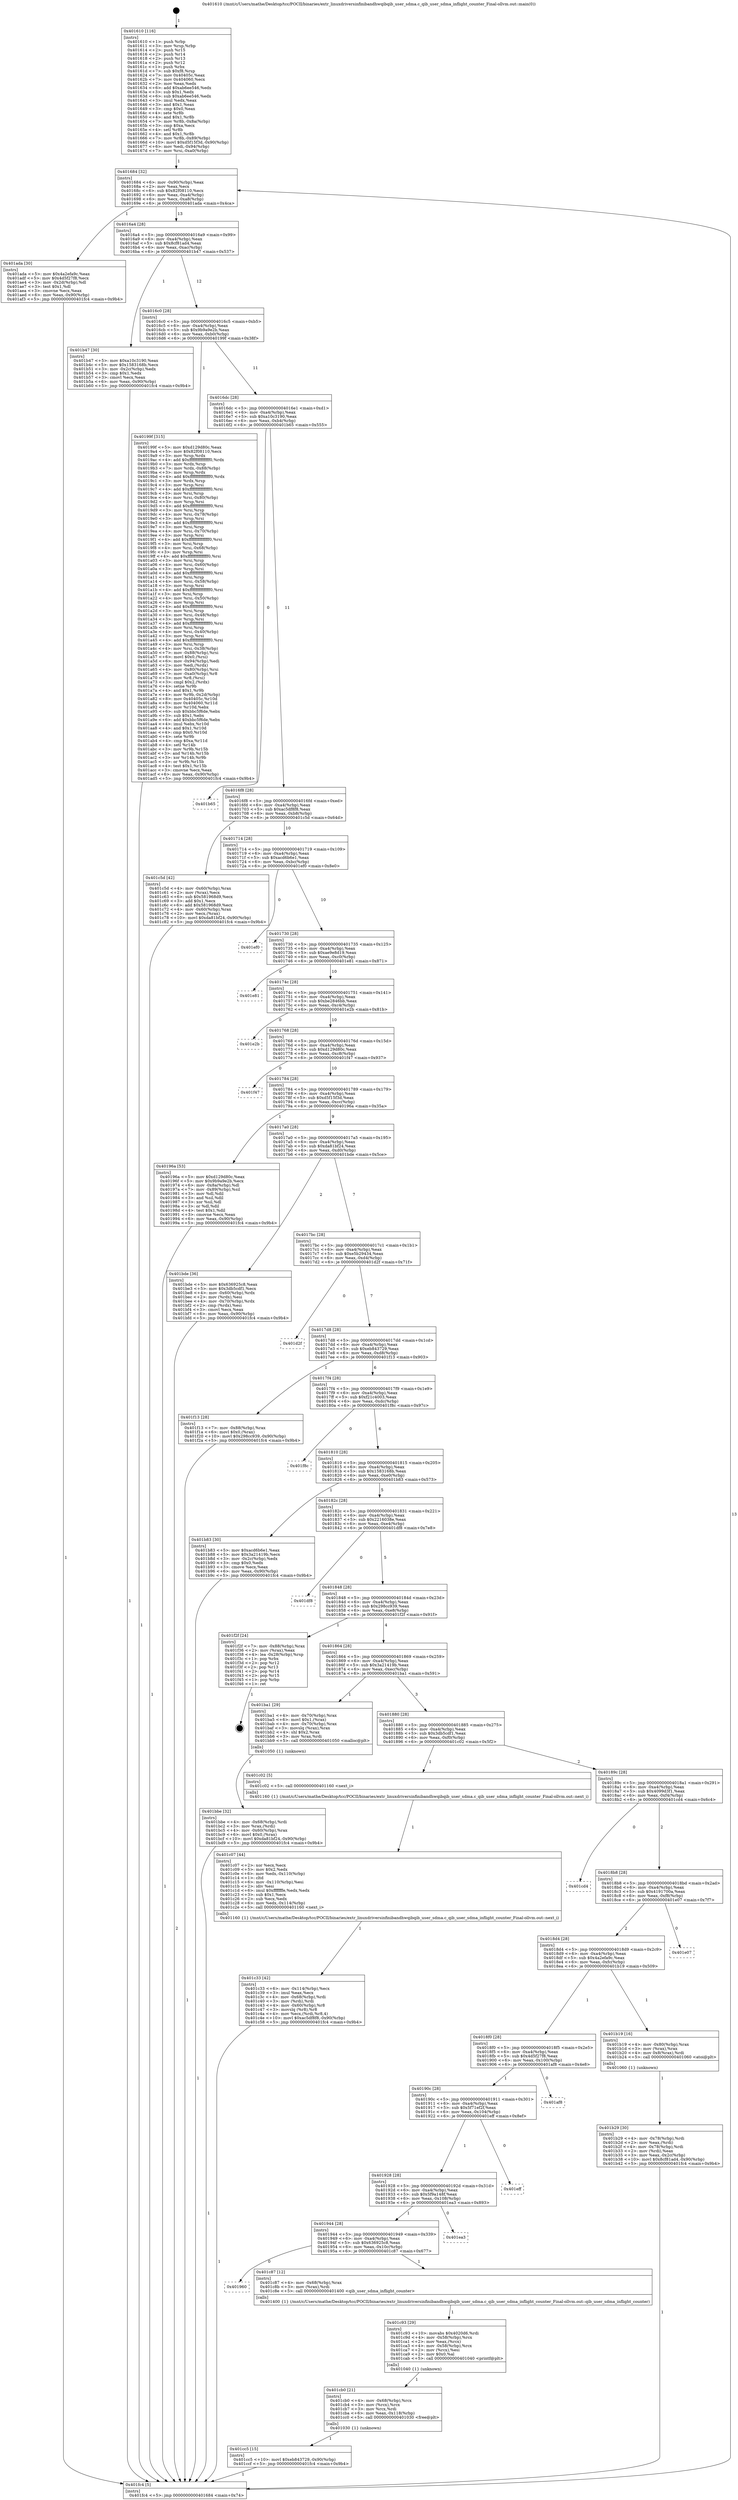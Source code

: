 digraph "0x401610" {
  label = "0x401610 (/mnt/c/Users/mathe/Desktop/tcc/POCII/binaries/extr_linuxdriversinfinibandhwqibqib_user_sdma.c_qib_user_sdma_inflight_counter_Final-ollvm.out::main(0))"
  labelloc = "t"
  node[shape=record]

  Entry [label="",width=0.3,height=0.3,shape=circle,fillcolor=black,style=filled]
  "0x401684" [label="{
     0x401684 [32]\l
     | [instrs]\l
     &nbsp;&nbsp;0x401684 \<+6\>: mov -0x90(%rbp),%eax\l
     &nbsp;&nbsp;0x40168a \<+2\>: mov %eax,%ecx\l
     &nbsp;&nbsp;0x40168c \<+6\>: sub $0x82f08110,%ecx\l
     &nbsp;&nbsp;0x401692 \<+6\>: mov %eax,-0xa4(%rbp)\l
     &nbsp;&nbsp;0x401698 \<+6\>: mov %ecx,-0xa8(%rbp)\l
     &nbsp;&nbsp;0x40169e \<+6\>: je 0000000000401ada \<main+0x4ca\>\l
  }"]
  "0x401ada" [label="{
     0x401ada [30]\l
     | [instrs]\l
     &nbsp;&nbsp;0x401ada \<+5\>: mov $0x4a2efa9c,%eax\l
     &nbsp;&nbsp;0x401adf \<+5\>: mov $0x4d5f27f8,%ecx\l
     &nbsp;&nbsp;0x401ae4 \<+3\>: mov -0x2d(%rbp),%dl\l
     &nbsp;&nbsp;0x401ae7 \<+3\>: test $0x1,%dl\l
     &nbsp;&nbsp;0x401aea \<+3\>: cmovne %ecx,%eax\l
     &nbsp;&nbsp;0x401aed \<+6\>: mov %eax,-0x90(%rbp)\l
     &nbsp;&nbsp;0x401af3 \<+5\>: jmp 0000000000401fc4 \<main+0x9b4\>\l
  }"]
  "0x4016a4" [label="{
     0x4016a4 [28]\l
     | [instrs]\l
     &nbsp;&nbsp;0x4016a4 \<+5\>: jmp 00000000004016a9 \<main+0x99\>\l
     &nbsp;&nbsp;0x4016a9 \<+6\>: mov -0xa4(%rbp),%eax\l
     &nbsp;&nbsp;0x4016af \<+5\>: sub $0x8cf81ad4,%eax\l
     &nbsp;&nbsp;0x4016b4 \<+6\>: mov %eax,-0xac(%rbp)\l
     &nbsp;&nbsp;0x4016ba \<+6\>: je 0000000000401b47 \<main+0x537\>\l
  }"]
  Exit [label="",width=0.3,height=0.3,shape=circle,fillcolor=black,style=filled,peripheries=2]
  "0x401b47" [label="{
     0x401b47 [30]\l
     | [instrs]\l
     &nbsp;&nbsp;0x401b47 \<+5\>: mov $0xa10c3190,%eax\l
     &nbsp;&nbsp;0x401b4c \<+5\>: mov $0x1583168b,%ecx\l
     &nbsp;&nbsp;0x401b51 \<+3\>: mov -0x2c(%rbp),%edx\l
     &nbsp;&nbsp;0x401b54 \<+3\>: cmp $0x1,%edx\l
     &nbsp;&nbsp;0x401b57 \<+3\>: cmovl %ecx,%eax\l
     &nbsp;&nbsp;0x401b5a \<+6\>: mov %eax,-0x90(%rbp)\l
     &nbsp;&nbsp;0x401b60 \<+5\>: jmp 0000000000401fc4 \<main+0x9b4\>\l
  }"]
  "0x4016c0" [label="{
     0x4016c0 [28]\l
     | [instrs]\l
     &nbsp;&nbsp;0x4016c0 \<+5\>: jmp 00000000004016c5 \<main+0xb5\>\l
     &nbsp;&nbsp;0x4016c5 \<+6\>: mov -0xa4(%rbp),%eax\l
     &nbsp;&nbsp;0x4016cb \<+5\>: sub $0x9b9a9e2b,%eax\l
     &nbsp;&nbsp;0x4016d0 \<+6\>: mov %eax,-0xb0(%rbp)\l
     &nbsp;&nbsp;0x4016d6 \<+6\>: je 000000000040199f \<main+0x38f\>\l
  }"]
  "0x401cc5" [label="{
     0x401cc5 [15]\l
     | [instrs]\l
     &nbsp;&nbsp;0x401cc5 \<+10\>: movl $0xeb843729,-0x90(%rbp)\l
     &nbsp;&nbsp;0x401ccf \<+5\>: jmp 0000000000401fc4 \<main+0x9b4\>\l
  }"]
  "0x40199f" [label="{
     0x40199f [315]\l
     | [instrs]\l
     &nbsp;&nbsp;0x40199f \<+5\>: mov $0xd129d80c,%eax\l
     &nbsp;&nbsp;0x4019a4 \<+5\>: mov $0x82f08110,%ecx\l
     &nbsp;&nbsp;0x4019a9 \<+3\>: mov %rsp,%rdx\l
     &nbsp;&nbsp;0x4019ac \<+4\>: add $0xfffffffffffffff0,%rdx\l
     &nbsp;&nbsp;0x4019b0 \<+3\>: mov %rdx,%rsp\l
     &nbsp;&nbsp;0x4019b3 \<+7\>: mov %rdx,-0x88(%rbp)\l
     &nbsp;&nbsp;0x4019ba \<+3\>: mov %rsp,%rdx\l
     &nbsp;&nbsp;0x4019bd \<+4\>: add $0xfffffffffffffff0,%rdx\l
     &nbsp;&nbsp;0x4019c1 \<+3\>: mov %rdx,%rsp\l
     &nbsp;&nbsp;0x4019c4 \<+3\>: mov %rsp,%rsi\l
     &nbsp;&nbsp;0x4019c7 \<+4\>: add $0xfffffffffffffff0,%rsi\l
     &nbsp;&nbsp;0x4019cb \<+3\>: mov %rsi,%rsp\l
     &nbsp;&nbsp;0x4019ce \<+4\>: mov %rsi,-0x80(%rbp)\l
     &nbsp;&nbsp;0x4019d2 \<+3\>: mov %rsp,%rsi\l
     &nbsp;&nbsp;0x4019d5 \<+4\>: add $0xfffffffffffffff0,%rsi\l
     &nbsp;&nbsp;0x4019d9 \<+3\>: mov %rsi,%rsp\l
     &nbsp;&nbsp;0x4019dc \<+4\>: mov %rsi,-0x78(%rbp)\l
     &nbsp;&nbsp;0x4019e0 \<+3\>: mov %rsp,%rsi\l
     &nbsp;&nbsp;0x4019e3 \<+4\>: add $0xfffffffffffffff0,%rsi\l
     &nbsp;&nbsp;0x4019e7 \<+3\>: mov %rsi,%rsp\l
     &nbsp;&nbsp;0x4019ea \<+4\>: mov %rsi,-0x70(%rbp)\l
     &nbsp;&nbsp;0x4019ee \<+3\>: mov %rsp,%rsi\l
     &nbsp;&nbsp;0x4019f1 \<+4\>: add $0xfffffffffffffff0,%rsi\l
     &nbsp;&nbsp;0x4019f5 \<+3\>: mov %rsi,%rsp\l
     &nbsp;&nbsp;0x4019f8 \<+4\>: mov %rsi,-0x68(%rbp)\l
     &nbsp;&nbsp;0x4019fc \<+3\>: mov %rsp,%rsi\l
     &nbsp;&nbsp;0x4019ff \<+4\>: add $0xfffffffffffffff0,%rsi\l
     &nbsp;&nbsp;0x401a03 \<+3\>: mov %rsi,%rsp\l
     &nbsp;&nbsp;0x401a06 \<+4\>: mov %rsi,-0x60(%rbp)\l
     &nbsp;&nbsp;0x401a0a \<+3\>: mov %rsp,%rsi\l
     &nbsp;&nbsp;0x401a0d \<+4\>: add $0xfffffffffffffff0,%rsi\l
     &nbsp;&nbsp;0x401a11 \<+3\>: mov %rsi,%rsp\l
     &nbsp;&nbsp;0x401a14 \<+4\>: mov %rsi,-0x58(%rbp)\l
     &nbsp;&nbsp;0x401a18 \<+3\>: mov %rsp,%rsi\l
     &nbsp;&nbsp;0x401a1b \<+4\>: add $0xfffffffffffffff0,%rsi\l
     &nbsp;&nbsp;0x401a1f \<+3\>: mov %rsi,%rsp\l
     &nbsp;&nbsp;0x401a22 \<+4\>: mov %rsi,-0x50(%rbp)\l
     &nbsp;&nbsp;0x401a26 \<+3\>: mov %rsp,%rsi\l
     &nbsp;&nbsp;0x401a29 \<+4\>: add $0xfffffffffffffff0,%rsi\l
     &nbsp;&nbsp;0x401a2d \<+3\>: mov %rsi,%rsp\l
     &nbsp;&nbsp;0x401a30 \<+4\>: mov %rsi,-0x48(%rbp)\l
     &nbsp;&nbsp;0x401a34 \<+3\>: mov %rsp,%rsi\l
     &nbsp;&nbsp;0x401a37 \<+4\>: add $0xfffffffffffffff0,%rsi\l
     &nbsp;&nbsp;0x401a3b \<+3\>: mov %rsi,%rsp\l
     &nbsp;&nbsp;0x401a3e \<+4\>: mov %rsi,-0x40(%rbp)\l
     &nbsp;&nbsp;0x401a42 \<+3\>: mov %rsp,%rsi\l
     &nbsp;&nbsp;0x401a45 \<+4\>: add $0xfffffffffffffff0,%rsi\l
     &nbsp;&nbsp;0x401a49 \<+3\>: mov %rsi,%rsp\l
     &nbsp;&nbsp;0x401a4c \<+4\>: mov %rsi,-0x38(%rbp)\l
     &nbsp;&nbsp;0x401a50 \<+7\>: mov -0x88(%rbp),%rsi\l
     &nbsp;&nbsp;0x401a57 \<+6\>: movl $0x0,(%rsi)\l
     &nbsp;&nbsp;0x401a5d \<+6\>: mov -0x94(%rbp),%edi\l
     &nbsp;&nbsp;0x401a63 \<+2\>: mov %edi,(%rdx)\l
     &nbsp;&nbsp;0x401a65 \<+4\>: mov -0x80(%rbp),%rsi\l
     &nbsp;&nbsp;0x401a69 \<+7\>: mov -0xa0(%rbp),%r8\l
     &nbsp;&nbsp;0x401a70 \<+3\>: mov %r8,(%rsi)\l
     &nbsp;&nbsp;0x401a73 \<+3\>: cmpl $0x2,(%rdx)\l
     &nbsp;&nbsp;0x401a76 \<+4\>: setne %r9b\l
     &nbsp;&nbsp;0x401a7a \<+4\>: and $0x1,%r9b\l
     &nbsp;&nbsp;0x401a7e \<+4\>: mov %r9b,-0x2d(%rbp)\l
     &nbsp;&nbsp;0x401a82 \<+8\>: mov 0x40405c,%r10d\l
     &nbsp;&nbsp;0x401a8a \<+8\>: mov 0x404060,%r11d\l
     &nbsp;&nbsp;0x401a92 \<+3\>: mov %r10d,%ebx\l
     &nbsp;&nbsp;0x401a95 \<+6\>: sub $0xbbc5f6de,%ebx\l
     &nbsp;&nbsp;0x401a9b \<+3\>: sub $0x1,%ebx\l
     &nbsp;&nbsp;0x401a9e \<+6\>: add $0xbbc5f6de,%ebx\l
     &nbsp;&nbsp;0x401aa4 \<+4\>: imul %ebx,%r10d\l
     &nbsp;&nbsp;0x401aa8 \<+4\>: and $0x1,%r10d\l
     &nbsp;&nbsp;0x401aac \<+4\>: cmp $0x0,%r10d\l
     &nbsp;&nbsp;0x401ab0 \<+4\>: sete %r9b\l
     &nbsp;&nbsp;0x401ab4 \<+4\>: cmp $0xa,%r11d\l
     &nbsp;&nbsp;0x401ab8 \<+4\>: setl %r14b\l
     &nbsp;&nbsp;0x401abc \<+3\>: mov %r9b,%r15b\l
     &nbsp;&nbsp;0x401abf \<+3\>: and %r14b,%r15b\l
     &nbsp;&nbsp;0x401ac2 \<+3\>: xor %r14b,%r9b\l
     &nbsp;&nbsp;0x401ac5 \<+3\>: or %r9b,%r15b\l
     &nbsp;&nbsp;0x401ac8 \<+4\>: test $0x1,%r15b\l
     &nbsp;&nbsp;0x401acc \<+3\>: cmovne %ecx,%eax\l
     &nbsp;&nbsp;0x401acf \<+6\>: mov %eax,-0x90(%rbp)\l
     &nbsp;&nbsp;0x401ad5 \<+5\>: jmp 0000000000401fc4 \<main+0x9b4\>\l
  }"]
  "0x4016dc" [label="{
     0x4016dc [28]\l
     | [instrs]\l
     &nbsp;&nbsp;0x4016dc \<+5\>: jmp 00000000004016e1 \<main+0xd1\>\l
     &nbsp;&nbsp;0x4016e1 \<+6\>: mov -0xa4(%rbp),%eax\l
     &nbsp;&nbsp;0x4016e7 \<+5\>: sub $0xa10c3190,%eax\l
     &nbsp;&nbsp;0x4016ec \<+6\>: mov %eax,-0xb4(%rbp)\l
     &nbsp;&nbsp;0x4016f2 \<+6\>: je 0000000000401b65 \<main+0x555\>\l
  }"]
  "0x401cb0" [label="{
     0x401cb0 [21]\l
     | [instrs]\l
     &nbsp;&nbsp;0x401cb0 \<+4\>: mov -0x68(%rbp),%rcx\l
     &nbsp;&nbsp;0x401cb4 \<+3\>: mov (%rcx),%rcx\l
     &nbsp;&nbsp;0x401cb7 \<+3\>: mov %rcx,%rdi\l
     &nbsp;&nbsp;0x401cba \<+6\>: mov %eax,-0x118(%rbp)\l
     &nbsp;&nbsp;0x401cc0 \<+5\>: call 0000000000401030 \<free@plt\>\l
     | [calls]\l
     &nbsp;&nbsp;0x401030 \{1\} (unknown)\l
  }"]
  "0x401b65" [label="{
     0x401b65\l
  }", style=dashed]
  "0x4016f8" [label="{
     0x4016f8 [28]\l
     | [instrs]\l
     &nbsp;&nbsp;0x4016f8 \<+5\>: jmp 00000000004016fd \<main+0xed\>\l
     &nbsp;&nbsp;0x4016fd \<+6\>: mov -0xa4(%rbp),%eax\l
     &nbsp;&nbsp;0x401703 \<+5\>: sub $0xac5df8f8,%eax\l
     &nbsp;&nbsp;0x401708 \<+6\>: mov %eax,-0xb8(%rbp)\l
     &nbsp;&nbsp;0x40170e \<+6\>: je 0000000000401c5d \<main+0x64d\>\l
  }"]
  "0x401c93" [label="{
     0x401c93 [29]\l
     | [instrs]\l
     &nbsp;&nbsp;0x401c93 \<+10\>: movabs $0x4020d6,%rdi\l
     &nbsp;&nbsp;0x401c9d \<+4\>: mov -0x58(%rbp),%rcx\l
     &nbsp;&nbsp;0x401ca1 \<+2\>: mov %eax,(%rcx)\l
     &nbsp;&nbsp;0x401ca3 \<+4\>: mov -0x58(%rbp),%rcx\l
     &nbsp;&nbsp;0x401ca7 \<+2\>: mov (%rcx),%esi\l
     &nbsp;&nbsp;0x401ca9 \<+2\>: mov $0x0,%al\l
     &nbsp;&nbsp;0x401cab \<+5\>: call 0000000000401040 \<printf@plt\>\l
     | [calls]\l
     &nbsp;&nbsp;0x401040 \{1\} (unknown)\l
  }"]
  "0x401c5d" [label="{
     0x401c5d [42]\l
     | [instrs]\l
     &nbsp;&nbsp;0x401c5d \<+4\>: mov -0x60(%rbp),%rax\l
     &nbsp;&nbsp;0x401c61 \<+2\>: mov (%rax),%ecx\l
     &nbsp;&nbsp;0x401c63 \<+6\>: sub $0x581968d9,%ecx\l
     &nbsp;&nbsp;0x401c69 \<+3\>: add $0x1,%ecx\l
     &nbsp;&nbsp;0x401c6c \<+6\>: add $0x581968d9,%ecx\l
     &nbsp;&nbsp;0x401c72 \<+4\>: mov -0x60(%rbp),%rax\l
     &nbsp;&nbsp;0x401c76 \<+2\>: mov %ecx,(%rax)\l
     &nbsp;&nbsp;0x401c78 \<+10\>: movl $0xda81bf24,-0x90(%rbp)\l
     &nbsp;&nbsp;0x401c82 \<+5\>: jmp 0000000000401fc4 \<main+0x9b4\>\l
  }"]
  "0x401714" [label="{
     0x401714 [28]\l
     | [instrs]\l
     &nbsp;&nbsp;0x401714 \<+5\>: jmp 0000000000401719 \<main+0x109\>\l
     &nbsp;&nbsp;0x401719 \<+6\>: mov -0xa4(%rbp),%eax\l
     &nbsp;&nbsp;0x40171f \<+5\>: sub $0xacd6b6e1,%eax\l
     &nbsp;&nbsp;0x401724 \<+6\>: mov %eax,-0xbc(%rbp)\l
     &nbsp;&nbsp;0x40172a \<+6\>: je 0000000000401ef0 \<main+0x8e0\>\l
  }"]
  "0x401960" [label="{
     0x401960\l
  }", style=dashed]
  "0x401ef0" [label="{
     0x401ef0\l
  }", style=dashed]
  "0x401730" [label="{
     0x401730 [28]\l
     | [instrs]\l
     &nbsp;&nbsp;0x401730 \<+5\>: jmp 0000000000401735 \<main+0x125\>\l
     &nbsp;&nbsp;0x401735 \<+6\>: mov -0xa4(%rbp),%eax\l
     &nbsp;&nbsp;0x40173b \<+5\>: sub $0xae9e8d19,%eax\l
     &nbsp;&nbsp;0x401740 \<+6\>: mov %eax,-0xc0(%rbp)\l
     &nbsp;&nbsp;0x401746 \<+6\>: je 0000000000401e81 \<main+0x871\>\l
  }"]
  "0x401c87" [label="{
     0x401c87 [12]\l
     | [instrs]\l
     &nbsp;&nbsp;0x401c87 \<+4\>: mov -0x68(%rbp),%rax\l
     &nbsp;&nbsp;0x401c8b \<+3\>: mov (%rax),%rdi\l
     &nbsp;&nbsp;0x401c8e \<+5\>: call 0000000000401400 \<qib_user_sdma_inflight_counter\>\l
     | [calls]\l
     &nbsp;&nbsp;0x401400 \{1\} (/mnt/c/Users/mathe/Desktop/tcc/POCII/binaries/extr_linuxdriversinfinibandhwqibqib_user_sdma.c_qib_user_sdma_inflight_counter_Final-ollvm.out::qib_user_sdma_inflight_counter)\l
  }"]
  "0x401e81" [label="{
     0x401e81\l
  }", style=dashed]
  "0x40174c" [label="{
     0x40174c [28]\l
     | [instrs]\l
     &nbsp;&nbsp;0x40174c \<+5\>: jmp 0000000000401751 \<main+0x141\>\l
     &nbsp;&nbsp;0x401751 \<+6\>: mov -0xa4(%rbp),%eax\l
     &nbsp;&nbsp;0x401757 \<+5\>: sub $0xbe2846bb,%eax\l
     &nbsp;&nbsp;0x40175c \<+6\>: mov %eax,-0xc4(%rbp)\l
     &nbsp;&nbsp;0x401762 \<+6\>: je 0000000000401e2b \<main+0x81b\>\l
  }"]
  "0x401944" [label="{
     0x401944 [28]\l
     | [instrs]\l
     &nbsp;&nbsp;0x401944 \<+5\>: jmp 0000000000401949 \<main+0x339\>\l
     &nbsp;&nbsp;0x401949 \<+6\>: mov -0xa4(%rbp),%eax\l
     &nbsp;&nbsp;0x40194f \<+5\>: sub $0x636925c8,%eax\l
     &nbsp;&nbsp;0x401954 \<+6\>: mov %eax,-0x10c(%rbp)\l
     &nbsp;&nbsp;0x40195a \<+6\>: je 0000000000401c87 \<main+0x677\>\l
  }"]
  "0x401e2b" [label="{
     0x401e2b\l
  }", style=dashed]
  "0x401768" [label="{
     0x401768 [28]\l
     | [instrs]\l
     &nbsp;&nbsp;0x401768 \<+5\>: jmp 000000000040176d \<main+0x15d\>\l
     &nbsp;&nbsp;0x40176d \<+6\>: mov -0xa4(%rbp),%eax\l
     &nbsp;&nbsp;0x401773 \<+5\>: sub $0xd129d80c,%eax\l
     &nbsp;&nbsp;0x401778 \<+6\>: mov %eax,-0xc8(%rbp)\l
     &nbsp;&nbsp;0x40177e \<+6\>: je 0000000000401f47 \<main+0x937\>\l
  }"]
  "0x401ea3" [label="{
     0x401ea3\l
  }", style=dashed]
  "0x401f47" [label="{
     0x401f47\l
  }", style=dashed]
  "0x401784" [label="{
     0x401784 [28]\l
     | [instrs]\l
     &nbsp;&nbsp;0x401784 \<+5\>: jmp 0000000000401789 \<main+0x179\>\l
     &nbsp;&nbsp;0x401789 \<+6\>: mov -0xa4(%rbp),%eax\l
     &nbsp;&nbsp;0x40178f \<+5\>: sub $0xd5f15f3d,%eax\l
     &nbsp;&nbsp;0x401794 \<+6\>: mov %eax,-0xcc(%rbp)\l
     &nbsp;&nbsp;0x40179a \<+6\>: je 000000000040196a \<main+0x35a\>\l
  }"]
  "0x401928" [label="{
     0x401928 [28]\l
     | [instrs]\l
     &nbsp;&nbsp;0x401928 \<+5\>: jmp 000000000040192d \<main+0x31d\>\l
     &nbsp;&nbsp;0x40192d \<+6\>: mov -0xa4(%rbp),%eax\l
     &nbsp;&nbsp;0x401933 \<+5\>: sub $0x5f9a148f,%eax\l
     &nbsp;&nbsp;0x401938 \<+6\>: mov %eax,-0x108(%rbp)\l
     &nbsp;&nbsp;0x40193e \<+6\>: je 0000000000401ea3 \<main+0x893\>\l
  }"]
  "0x40196a" [label="{
     0x40196a [53]\l
     | [instrs]\l
     &nbsp;&nbsp;0x40196a \<+5\>: mov $0xd129d80c,%eax\l
     &nbsp;&nbsp;0x40196f \<+5\>: mov $0x9b9a9e2b,%ecx\l
     &nbsp;&nbsp;0x401974 \<+6\>: mov -0x8a(%rbp),%dl\l
     &nbsp;&nbsp;0x40197a \<+7\>: mov -0x89(%rbp),%sil\l
     &nbsp;&nbsp;0x401981 \<+3\>: mov %dl,%dil\l
     &nbsp;&nbsp;0x401984 \<+3\>: and %sil,%dil\l
     &nbsp;&nbsp;0x401987 \<+3\>: xor %sil,%dl\l
     &nbsp;&nbsp;0x40198a \<+3\>: or %dl,%dil\l
     &nbsp;&nbsp;0x40198d \<+4\>: test $0x1,%dil\l
     &nbsp;&nbsp;0x401991 \<+3\>: cmovne %ecx,%eax\l
     &nbsp;&nbsp;0x401994 \<+6\>: mov %eax,-0x90(%rbp)\l
     &nbsp;&nbsp;0x40199a \<+5\>: jmp 0000000000401fc4 \<main+0x9b4\>\l
  }"]
  "0x4017a0" [label="{
     0x4017a0 [28]\l
     | [instrs]\l
     &nbsp;&nbsp;0x4017a0 \<+5\>: jmp 00000000004017a5 \<main+0x195\>\l
     &nbsp;&nbsp;0x4017a5 \<+6\>: mov -0xa4(%rbp),%eax\l
     &nbsp;&nbsp;0x4017ab \<+5\>: sub $0xda81bf24,%eax\l
     &nbsp;&nbsp;0x4017b0 \<+6\>: mov %eax,-0xd0(%rbp)\l
     &nbsp;&nbsp;0x4017b6 \<+6\>: je 0000000000401bde \<main+0x5ce\>\l
  }"]
  "0x401fc4" [label="{
     0x401fc4 [5]\l
     | [instrs]\l
     &nbsp;&nbsp;0x401fc4 \<+5\>: jmp 0000000000401684 \<main+0x74\>\l
  }"]
  "0x401610" [label="{
     0x401610 [116]\l
     | [instrs]\l
     &nbsp;&nbsp;0x401610 \<+1\>: push %rbp\l
     &nbsp;&nbsp;0x401611 \<+3\>: mov %rsp,%rbp\l
     &nbsp;&nbsp;0x401614 \<+2\>: push %r15\l
     &nbsp;&nbsp;0x401616 \<+2\>: push %r14\l
     &nbsp;&nbsp;0x401618 \<+2\>: push %r13\l
     &nbsp;&nbsp;0x40161a \<+2\>: push %r12\l
     &nbsp;&nbsp;0x40161c \<+1\>: push %rbx\l
     &nbsp;&nbsp;0x40161d \<+7\>: sub $0xf8,%rsp\l
     &nbsp;&nbsp;0x401624 \<+7\>: mov 0x40405c,%eax\l
     &nbsp;&nbsp;0x40162b \<+7\>: mov 0x404060,%ecx\l
     &nbsp;&nbsp;0x401632 \<+2\>: mov %eax,%edx\l
     &nbsp;&nbsp;0x401634 \<+6\>: add $0xab6ee546,%edx\l
     &nbsp;&nbsp;0x40163a \<+3\>: sub $0x1,%edx\l
     &nbsp;&nbsp;0x40163d \<+6\>: sub $0xab6ee546,%edx\l
     &nbsp;&nbsp;0x401643 \<+3\>: imul %edx,%eax\l
     &nbsp;&nbsp;0x401646 \<+3\>: and $0x1,%eax\l
     &nbsp;&nbsp;0x401649 \<+3\>: cmp $0x0,%eax\l
     &nbsp;&nbsp;0x40164c \<+4\>: sete %r8b\l
     &nbsp;&nbsp;0x401650 \<+4\>: and $0x1,%r8b\l
     &nbsp;&nbsp;0x401654 \<+7\>: mov %r8b,-0x8a(%rbp)\l
     &nbsp;&nbsp;0x40165b \<+3\>: cmp $0xa,%ecx\l
     &nbsp;&nbsp;0x40165e \<+4\>: setl %r8b\l
     &nbsp;&nbsp;0x401662 \<+4\>: and $0x1,%r8b\l
     &nbsp;&nbsp;0x401666 \<+7\>: mov %r8b,-0x89(%rbp)\l
     &nbsp;&nbsp;0x40166d \<+10\>: movl $0xd5f15f3d,-0x90(%rbp)\l
     &nbsp;&nbsp;0x401677 \<+6\>: mov %edi,-0x94(%rbp)\l
     &nbsp;&nbsp;0x40167d \<+7\>: mov %rsi,-0xa0(%rbp)\l
  }"]
  "0x401eff" [label="{
     0x401eff\l
  }", style=dashed]
  "0x40190c" [label="{
     0x40190c [28]\l
     | [instrs]\l
     &nbsp;&nbsp;0x40190c \<+5\>: jmp 0000000000401911 \<main+0x301\>\l
     &nbsp;&nbsp;0x401911 \<+6\>: mov -0xa4(%rbp),%eax\l
     &nbsp;&nbsp;0x401917 \<+5\>: sub $0x5f71ef2f,%eax\l
     &nbsp;&nbsp;0x40191c \<+6\>: mov %eax,-0x104(%rbp)\l
     &nbsp;&nbsp;0x401922 \<+6\>: je 0000000000401eff \<main+0x8ef\>\l
  }"]
  "0x401bde" [label="{
     0x401bde [36]\l
     | [instrs]\l
     &nbsp;&nbsp;0x401bde \<+5\>: mov $0x636925c8,%eax\l
     &nbsp;&nbsp;0x401be3 \<+5\>: mov $0x3db5cdf1,%ecx\l
     &nbsp;&nbsp;0x401be8 \<+4\>: mov -0x60(%rbp),%rdx\l
     &nbsp;&nbsp;0x401bec \<+2\>: mov (%rdx),%esi\l
     &nbsp;&nbsp;0x401bee \<+4\>: mov -0x70(%rbp),%rdx\l
     &nbsp;&nbsp;0x401bf2 \<+2\>: cmp (%rdx),%esi\l
     &nbsp;&nbsp;0x401bf4 \<+3\>: cmovl %ecx,%eax\l
     &nbsp;&nbsp;0x401bf7 \<+6\>: mov %eax,-0x90(%rbp)\l
     &nbsp;&nbsp;0x401bfd \<+5\>: jmp 0000000000401fc4 \<main+0x9b4\>\l
  }"]
  "0x4017bc" [label="{
     0x4017bc [28]\l
     | [instrs]\l
     &nbsp;&nbsp;0x4017bc \<+5\>: jmp 00000000004017c1 \<main+0x1b1\>\l
     &nbsp;&nbsp;0x4017c1 \<+6\>: mov -0xa4(%rbp),%eax\l
     &nbsp;&nbsp;0x4017c7 \<+5\>: sub $0xe5b29434,%eax\l
     &nbsp;&nbsp;0x4017cc \<+6\>: mov %eax,-0xd4(%rbp)\l
     &nbsp;&nbsp;0x4017d2 \<+6\>: je 0000000000401d2f \<main+0x71f\>\l
  }"]
  "0x401af8" [label="{
     0x401af8\l
  }", style=dashed]
  "0x401d2f" [label="{
     0x401d2f\l
  }", style=dashed]
  "0x4017d8" [label="{
     0x4017d8 [28]\l
     | [instrs]\l
     &nbsp;&nbsp;0x4017d8 \<+5\>: jmp 00000000004017dd \<main+0x1cd\>\l
     &nbsp;&nbsp;0x4017dd \<+6\>: mov -0xa4(%rbp),%eax\l
     &nbsp;&nbsp;0x4017e3 \<+5\>: sub $0xeb843729,%eax\l
     &nbsp;&nbsp;0x4017e8 \<+6\>: mov %eax,-0xd8(%rbp)\l
     &nbsp;&nbsp;0x4017ee \<+6\>: je 0000000000401f13 \<main+0x903\>\l
  }"]
  "0x401c33" [label="{
     0x401c33 [42]\l
     | [instrs]\l
     &nbsp;&nbsp;0x401c33 \<+6\>: mov -0x114(%rbp),%ecx\l
     &nbsp;&nbsp;0x401c39 \<+3\>: imul %eax,%ecx\l
     &nbsp;&nbsp;0x401c3c \<+4\>: mov -0x68(%rbp),%rdi\l
     &nbsp;&nbsp;0x401c40 \<+3\>: mov (%rdi),%rdi\l
     &nbsp;&nbsp;0x401c43 \<+4\>: mov -0x60(%rbp),%r8\l
     &nbsp;&nbsp;0x401c47 \<+3\>: movslq (%r8),%r8\l
     &nbsp;&nbsp;0x401c4a \<+4\>: mov %ecx,(%rdi,%r8,4)\l
     &nbsp;&nbsp;0x401c4e \<+10\>: movl $0xac5df8f8,-0x90(%rbp)\l
     &nbsp;&nbsp;0x401c58 \<+5\>: jmp 0000000000401fc4 \<main+0x9b4\>\l
  }"]
  "0x401f13" [label="{
     0x401f13 [28]\l
     | [instrs]\l
     &nbsp;&nbsp;0x401f13 \<+7\>: mov -0x88(%rbp),%rax\l
     &nbsp;&nbsp;0x401f1a \<+6\>: movl $0x0,(%rax)\l
     &nbsp;&nbsp;0x401f20 \<+10\>: movl $0x298cc939,-0x90(%rbp)\l
     &nbsp;&nbsp;0x401f2a \<+5\>: jmp 0000000000401fc4 \<main+0x9b4\>\l
  }"]
  "0x4017f4" [label="{
     0x4017f4 [28]\l
     | [instrs]\l
     &nbsp;&nbsp;0x4017f4 \<+5\>: jmp 00000000004017f9 \<main+0x1e9\>\l
     &nbsp;&nbsp;0x4017f9 \<+6\>: mov -0xa4(%rbp),%eax\l
     &nbsp;&nbsp;0x4017ff \<+5\>: sub $0xf21c4003,%eax\l
     &nbsp;&nbsp;0x401804 \<+6\>: mov %eax,-0xdc(%rbp)\l
     &nbsp;&nbsp;0x40180a \<+6\>: je 0000000000401f8c \<main+0x97c\>\l
  }"]
  "0x401c07" [label="{
     0x401c07 [44]\l
     | [instrs]\l
     &nbsp;&nbsp;0x401c07 \<+2\>: xor %ecx,%ecx\l
     &nbsp;&nbsp;0x401c09 \<+5\>: mov $0x2,%edx\l
     &nbsp;&nbsp;0x401c0e \<+6\>: mov %edx,-0x110(%rbp)\l
     &nbsp;&nbsp;0x401c14 \<+1\>: cltd\l
     &nbsp;&nbsp;0x401c15 \<+6\>: mov -0x110(%rbp),%esi\l
     &nbsp;&nbsp;0x401c1b \<+2\>: idiv %esi\l
     &nbsp;&nbsp;0x401c1d \<+6\>: imul $0xfffffffe,%edx,%edx\l
     &nbsp;&nbsp;0x401c23 \<+3\>: sub $0x1,%ecx\l
     &nbsp;&nbsp;0x401c26 \<+2\>: sub %ecx,%edx\l
     &nbsp;&nbsp;0x401c28 \<+6\>: mov %edx,-0x114(%rbp)\l
     &nbsp;&nbsp;0x401c2e \<+5\>: call 0000000000401160 \<next_i\>\l
     | [calls]\l
     &nbsp;&nbsp;0x401160 \{1\} (/mnt/c/Users/mathe/Desktop/tcc/POCII/binaries/extr_linuxdriversinfinibandhwqibqib_user_sdma.c_qib_user_sdma_inflight_counter_Final-ollvm.out::next_i)\l
  }"]
  "0x401f8c" [label="{
     0x401f8c\l
  }", style=dashed]
  "0x401810" [label="{
     0x401810 [28]\l
     | [instrs]\l
     &nbsp;&nbsp;0x401810 \<+5\>: jmp 0000000000401815 \<main+0x205\>\l
     &nbsp;&nbsp;0x401815 \<+6\>: mov -0xa4(%rbp),%eax\l
     &nbsp;&nbsp;0x40181b \<+5\>: sub $0x1583168b,%eax\l
     &nbsp;&nbsp;0x401820 \<+6\>: mov %eax,-0xe0(%rbp)\l
     &nbsp;&nbsp;0x401826 \<+6\>: je 0000000000401b83 \<main+0x573\>\l
  }"]
  "0x401bbe" [label="{
     0x401bbe [32]\l
     | [instrs]\l
     &nbsp;&nbsp;0x401bbe \<+4\>: mov -0x68(%rbp),%rdi\l
     &nbsp;&nbsp;0x401bc2 \<+3\>: mov %rax,(%rdi)\l
     &nbsp;&nbsp;0x401bc5 \<+4\>: mov -0x60(%rbp),%rax\l
     &nbsp;&nbsp;0x401bc9 \<+6\>: movl $0x0,(%rax)\l
     &nbsp;&nbsp;0x401bcf \<+10\>: movl $0xda81bf24,-0x90(%rbp)\l
     &nbsp;&nbsp;0x401bd9 \<+5\>: jmp 0000000000401fc4 \<main+0x9b4\>\l
  }"]
  "0x401b83" [label="{
     0x401b83 [30]\l
     | [instrs]\l
     &nbsp;&nbsp;0x401b83 \<+5\>: mov $0xacd6b6e1,%eax\l
     &nbsp;&nbsp;0x401b88 \<+5\>: mov $0x3a21419b,%ecx\l
     &nbsp;&nbsp;0x401b8d \<+3\>: mov -0x2c(%rbp),%edx\l
     &nbsp;&nbsp;0x401b90 \<+3\>: cmp $0x0,%edx\l
     &nbsp;&nbsp;0x401b93 \<+3\>: cmove %ecx,%eax\l
     &nbsp;&nbsp;0x401b96 \<+6\>: mov %eax,-0x90(%rbp)\l
     &nbsp;&nbsp;0x401b9c \<+5\>: jmp 0000000000401fc4 \<main+0x9b4\>\l
  }"]
  "0x40182c" [label="{
     0x40182c [28]\l
     | [instrs]\l
     &nbsp;&nbsp;0x40182c \<+5\>: jmp 0000000000401831 \<main+0x221\>\l
     &nbsp;&nbsp;0x401831 \<+6\>: mov -0xa4(%rbp),%eax\l
     &nbsp;&nbsp;0x401837 \<+5\>: sub $0x2216038e,%eax\l
     &nbsp;&nbsp;0x40183c \<+6\>: mov %eax,-0xe4(%rbp)\l
     &nbsp;&nbsp;0x401842 \<+6\>: je 0000000000401df8 \<main+0x7e8\>\l
  }"]
  "0x401b29" [label="{
     0x401b29 [30]\l
     | [instrs]\l
     &nbsp;&nbsp;0x401b29 \<+4\>: mov -0x78(%rbp),%rdi\l
     &nbsp;&nbsp;0x401b2d \<+2\>: mov %eax,(%rdi)\l
     &nbsp;&nbsp;0x401b2f \<+4\>: mov -0x78(%rbp),%rdi\l
     &nbsp;&nbsp;0x401b33 \<+2\>: mov (%rdi),%eax\l
     &nbsp;&nbsp;0x401b35 \<+3\>: mov %eax,-0x2c(%rbp)\l
     &nbsp;&nbsp;0x401b38 \<+10\>: movl $0x8cf81ad4,-0x90(%rbp)\l
     &nbsp;&nbsp;0x401b42 \<+5\>: jmp 0000000000401fc4 \<main+0x9b4\>\l
  }"]
  "0x401df8" [label="{
     0x401df8\l
  }", style=dashed]
  "0x401848" [label="{
     0x401848 [28]\l
     | [instrs]\l
     &nbsp;&nbsp;0x401848 \<+5\>: jmp 000000000040184d \<main+0x23d\>\l
     &nbsp;&nbsp;0x40184d \<+6\>: mov -0xa4(%rbp),%eax\l
     &nbsp;&nbsp;0x401853 \<+5\>: sub $0x298cc939,%eax\l
     &nbsp;&nbsp;0x401858 \<+6\>: mov %eax,-0xe8(%rbp)\l
     &nbsp;&nbsp;0x40185e \<+6\>: je 0000000000401f2f \<main+0x91f\>\l
  }"]
  "0x4018f0" [label="{
     0x4018f0 [28]\l
     | [instrs]\l
     &nbsp;&nbsp;0x4018f0 \<+5\>: jmp 00000000004018f5 \<main+0x2e5\>\l
     &nbsp;&nbsp;0x4018f5 \<+6\>: mov -0xa4(%rbp),%eax\l
     &nbsp;&nbsp;0x4018fb \<+5\>: sub $0x4d5f27f8,%eax\l
     &nbsp;&nbsp;0x401900 \<+6\>: mov %eax,-0x100(%rbp)\l
     &nbsp;&nbsp;0x401906 \<+6\>: je 0000000000401af8 \<main+0x4e8\>\l
  }"]
  "0x401f2f" [label="{
     0x401f2f [24]\l
     | [instrs]\l
     &nbsp;&nbsp;0x401f2f \<+7\>: mov -0x88(%rbp),%rax\l
     &nbsp;&nbsp;0x401f36 \<+2\>: mov (%rax),%eax\l
     &nbsp;&nbsp;0x401f38 \<+4\>: lea -0x28(%rbp),%rsp\l
     &nbsp;&nbsp;0x401f3c \<+1\>: pop %rbx\l
     &nbsp;&nbsp;0x401f3d \<+2\>: pop %r12\l
     &nbsp;&nbsp;0x401f3f \<+2\>: pop %r13\l
     &nbsp;&nbsp;0x401f41 \<+2\>: pop %r14\l
     &nbsp;&nbsp;0x401f43 \<+2\>: pop %r15\l
     &nbsp;&nbsp;0x401f45 \<+1\>: pop %rbp\l
     &nbsp;&nbsp;0x401f46 \<+1\>: ret\l
  }"]
  "0x401864" [label="{
     0x401864 [28]\l
     | [instrs]\l
     &nbsp;&nbsp;0x401864 \<+5\>: jmp 0000000000401869 \<main+0x259\>\l
     &nbsp;&nbsp;0x401869 \<+6\>: mov -0xa4(%rbp),%eax\l
     &nbsp;&nbsp;0x40186f \<+5\>: sub $0x3a21419b,%eax\l
     &nbsp;&nbsp;0x401874 \<+6\>: mov %eax,-0xec(%rbp)\l
     &nbsp;&nbsp;0x40187a \<+6\>: je 0000000000401ba1 \<main+0x591\>\l
  }"]
  "0x401b19" [label="{
     0x401b19 [16]\l
     | [instrs]\l
     &nbsp;&nbsp;0x401b19 \<+4\>: mov -0x80(%rbp),%rax\l
     &nbsp;&nbsp;0x401b1d \<+3\>: mov (%rax),%rax\l
     &nbsp;&nbsp;0x401b20 \<+4\>: mov 0x8(%rax),%rdi\l
     &nbsp;&nbsp;0x401b24 \<+5\>: call 0000000000401060 \<atoi@plt\>\l
     | [calls]\l
     &nbsp;&nbsp;0x401060 \{1\} (unknown)\l
  }"]
  "0x401ba1" [label="{
     0x401ba1 [29]\l
     | [instrs]\l
     &nbsp;&nbsp;0x401ba1 \<+4\>: mov -0x70(%rbp),%rax\l
     &nbsp;&nbsp;0x401ba5 \<+6\>: movl $0x1,(%rax)\l
     &nbsp;&nbsp;0x401bab \<+4\>: mov -0x70(%rbp),%rax\l
     &nbsp;&nbsp;0x401baf \<+3\>: movslq (%rax),%rax\l
     &nbsp;&nbsp;0x401bb2 \<+4\>: shl $0x2,%rax\l
     &nbsp;&nbsp;0x401bb6 \<+3\>: mov %rax,%rdi\l
     &nbsp;&nbsp;0x401bb9 \<+5\>: call 0000000000401050 \<malloc@plt\>\l
     | [calls]\l
     &nbsp;&nbsp;0x401050 \{1\} (unknown)\l
  }"]
  "0x401880" [label="{
     0x401880 [28]\l
     | [instrs]\l
     &nbsp;&nbsp;0x401880 \<+5\>: jmp 0000000000401885 \<main+0x275\>\l
     &nbsp;&nbsp;0x401885 \<+6\>: mov -0xa4(%rbp),%eax\l
     &nbsp;&nbsp;0x40188b \<+5\>: sub $0x3db5cdf1,%eax\l
     &nbsp;&nbsp;0x401890 \<+6\>: mov %eax,-0xf0(%rbp)\l
     &nbsp;&nbsp;0x401896 \<+6\>: je 0000000000401c02 \<main+0x5f2\>\l
  }"]
  "0x4018d4" [label="{
     0x4018d4 [28]\l
     | [instrs]\l
     &nbsp;&nbsp;0x4018d4 \<+5\>: jmp 00000000004018d9 \<main+0x2c9\>\l
     &nbsp;&nbsp;0x4018d9 \<+6\>: mov -0xa4(%rbp),%eax\l
     &nbsp;&nbsp;0x4018df \<+5\>: sub $0x4a2efa9c,%eax\l
     &nbsp;&nbsp;0x4018e4 \<+6\>: mov %eax,-0xfc(%rbp)\l
     &nbsp;&nbsp;0x4018ea \<+6\>: je 0000000000401b19 \<main+0x509\>\l
  }"]
  "0x401c02" [label="{
     0x401c02 [5]\l
     | [instrs]\l
     &nbsp;&nbsp;0x401c02 \<+5\>: call 0000000000401160 \<next_i\>\l
     | [calls]\l
     &nbsp;&nbsp;0x401160 \{1\} (/mnt/c/Users/mathe/Desktop/tcc/POCII/binaries/extr_linuxdriversinfinibandhwqibqib_user_sdma.c_qib_user_sdma_inflight_counter_Final-ollvm.out::next_i)\l
  }"]
  "0x40189c" [label="{
     0x40189c [28]\l
     | [instrs]\l
     &nbsp;&nbsp;0x40189c \<+5\>: jmp 00000000004018a1 \<main+0x291\>\l
     &nbsp;&nbsp;0x4018a1 \<+6\>: mov -0xa4(%rbp),%eax\l
     &nbsp;&nbsp;0x4018a7 \<+5\>: sub $0x4099d3f1,%eax\l
     &nbsp;&nbsp;0x4018ac \<+6\>: mov %eax,-0xf4(%rbp)\l
     &nbsp;&nbsp;0x4018b2 \<+6\>: je 0000000000401cd4 \<main+0x6c4\>\l
  }"]
  "0x401e07" [label="{
     0x401e07\l
  }", style=dashed]
  "0x401cd4" [label="{
     0x401cd4\l
  }", style=dashed]
  "0x4018b8" [label="{
     0x4018b8 [28]\l
     | [instrs]\l
     &nbsp;&nbsp;0x4018b8 \<+5\>: jmp 00000000004018bd \<main+0x2ad\>\l
     &nbsp;&nbsp;0x4018bd \<+6\>: mov -0xa4(%rbp),%eax\l
     &nbsp;&nbsp;0x4018c3 \<+5\>: sub $0x4191700a,%eax\l
     &nbsp;&nbsp;0x4018c8 \<+6\>: mov %eax,-0xf8(%rbp)\l
     &nbsp;&nbsp;0x4018ce \<+6\>: je 0000000000401e07 \<main+0x7f7\>\l
  }"]
  Entry -> "0x401610" [label=" 1"]
  "0x401684" -> "0x401ada" [label=" 1"]
  "0x401684" -> "0x4016a4" [label=" 13"]
  "0x401f2f" -> Exit [label=" 1"]
  "0x4016a4" -> "0x401b47" [label=" 1"]
  "0x4016a4" -> "0x4016c0" [label=" 12"]
  "0x401f13" -> "0x401fc4" [label=" 1"]
  "0x4016c0" -> "0x40199f" [label=" 1"]
  "0x4016c0" -> "0x4016dc" [label=" 11"]
  "0x401cc5" -> "0x401fc4" [label=" 1"]
  "0x4016dc" -> "0x401b65" [label=" 0"]
  "0x4016dc" -> "0x4016f8" [label=" 11"]
  "0x401cb0" -> "0x401cc5" [label=" 1"]
  "0x4016f8" -> "0x401c5d" [label=" 1"]
  "0x4016f8" -> "0x401714" [label=" 10"]
  "0x401c93" -> "0x401cb0" [label=" 1"]
  "0x401714" -> "0x401ef0" [label=" 0"]
  "0x401714" -> "0x401730" [label=" 10"]
  "0x401c87" -> "0x401c93" [label=" 1"]
  "0x401730" -> "0x401e81" [label=" 0"]
  "0x401730" -> "0x40174c" [label=" 10"]
  "0x401944" -> "0x401960" [label=" 0"]
  "0x40174c" -> "0x401e2b" [label=" 0"]
  "0x40174c" -> "0x401768" [label=" 10"]
  "0x401944" -> "0x401c87" [label=" 1"]
  "0x401768" -> "0x401f47" [label=" 0"]
  "0x401768" -> "0x401784" [label=" 10"]
  "0x401928" -> "0x401944" [label=" 1"]
  "0x401784" -> "0x40196a" [label=" 1"]
  "0x401784" -> "0x4017a0" [label=" 9"]
  "0x40196a" -> "0x401fc4" [label=" 1"]
  "0x401610" -> "0x401684" [label=" 1"]
  "0x401fc4" -> "0x401684" [label=" 13"]
  "0x401928" -> "0x401ea3" [label=" 0"]
  "0x40199f" -> "0x401fc4" [label=" 1"]
  "0x401ada" -> "0x401fc4" [label=" 1"]
  "0x40190c" -> "0x401928" [label=" 1"]
  "0x4017a0" -> "0x401bde" [label=" 2"]
  "0x4017a0" -> "0x4017bc" [label=" 7"]
  "0x40190c" -> "0x401eff" [label=" 0"]
  "0x4017bc" -> "0x401d2f" [label=" 0"]
  "0x4017bc" -> "0x4017d8" [label=" 7"]
  "0x4018f0" -> "0x40190c" [label=" 1"]
  "0x4017d8" -> "0x401f13" [label=" 1"]
  "0x4017d8" -> "0x4017f4" [label=" 6"]
  "0x4018f0" -> "0x401af8" [label=" 0"]
  "0x4017f4" -> "0x401f8c" [label=" 0"]
  "0x4017f4" -> "0x401810" [label=" 6"]
  "0x401c5d" -> "0x401fc4" [label=" 1"]
  "0x401810" -> "0x401b83" [label=" 1"]
  "0x401810" -> "0x40182c" [label=" 5"]
  "0x401c33" -> "0x401fc4" [label=" 1"]
  "0x40182c" -> "0x401df8" [label=" 0"]
  "0x40182c" -> "0x401848" [label=" 5"]
  "0x401c07" -> "0x401c33" [label=" 1"]
  "0x401848" -> "0x401f2f" [label=" 1"]
  "0x401848" -> "0x401864" [label=" 4"]
  "0x401c02" -> "0x401c07" [label=" 1"]
  "0x401864" -> "0x401ba1" [label=" 1"]
  "0x401864" -> "0x401880" [label=" 3"]
  "0x401bde" -> "0x401fc4" [label=" 2"]
  "0x401880" -> "0x401c02" [label=" 1"]
  "0x401880" -> "0x40189c" [label=" 2"]
  "0x401ba1" -> "0x401bbe" [label=" 1"]
  "0x40189c" -> "0x401cd4" [label=" 0"]
  "0x40189c" -> "0x4018b8" [label=" 2"]
  "0x401b83" -> "0x401fc4" [label=" 1"]
  "0x4018b8" -> "0x401e07" [label=" 0"]
  "0x4018b8" -> "0x4018d4" [label=" 2"]
  "0x401bbe" -> "0x401fc4" [label=" 1"]
  "0x4018d4" -> "0x401b19" [label=" 1"]
  "0x4018d4" -> "0x4018f0" [label=" 1"]
  "0x401b19" -> "0x401b29" [label=" 1"]
  "0x401b29" -> "0x401fc4" [label=" 1"]
  "0x401b47" -> "0x401fc4" [label=" 1"]
}
